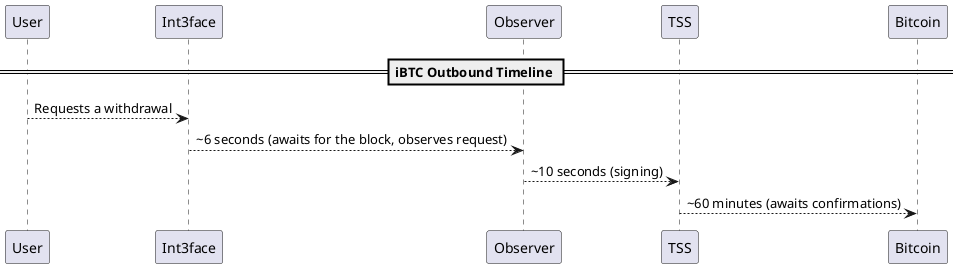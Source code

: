 @startuml "ibtc_outbound_timeline"

== iBTC Outbound Timeline ==

participant "User" as user
participant "Int3face" as int3
participant "Observer" as observer
participant "TSS" as tss
participant "Bitcoin" as btc

user --> int3 : Requests a withdrawal
int3 --> observer : ~6 seconds (awaits for the block, observes request)
observer --> tss : ~10 seconds (signing)
tss --> btc : ~60 minutes (awaits confirmations)

@enduml